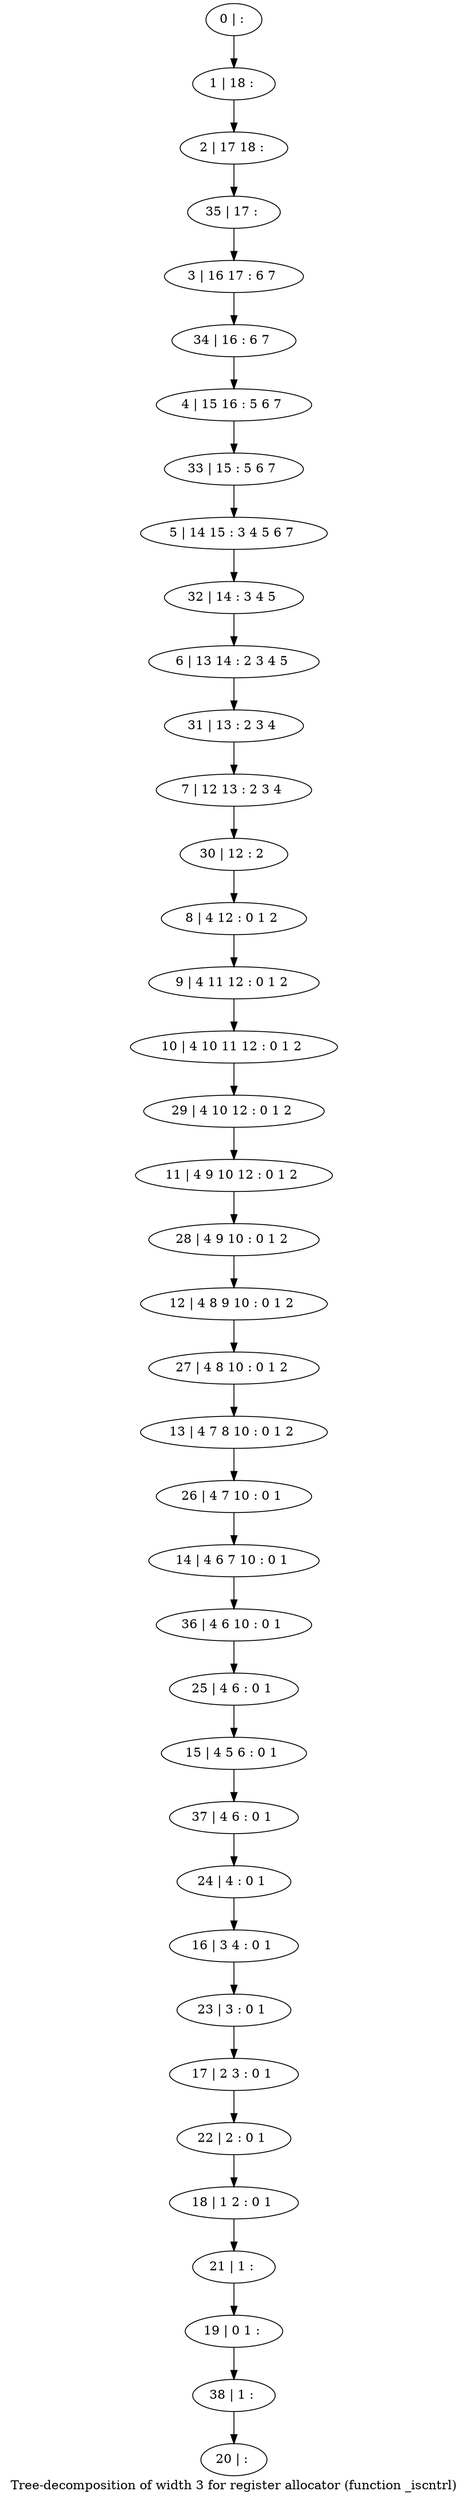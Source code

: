 digraph G {
graph [label="Tree-decomposition of width 3 for register allocator (function _iscntrl)"]
0[label="0 | : "];
1[label="1 | 18 : "];
2[label="2 | 17 18 : "];
3[label="3 | 16 17 : 6 7 "];
4[label="4 | 15 16 : 5 6 7 "];
5[label="5 | 14 15 : 3 4 5 6 7 "];
6[label="6 | 13 14 : 2 3 4 5 "];
7[label="7 | 12 13 : 2 3 4 "];
8[label="8 | 4 12 : 0 1 2 "];
9[label="9 | 4 11 12 : 0 1 2 "];
10[label="10 | 4 10 11 12 : 0 1 2 "];
11[label="11 | 4 9 10 12 : 0 1 2 "];
12[label="12 | 4 8 9 10 : 0 1 2 "];
13[label="13 | 4 7 8 10 : 0 1 2 "];
14[label="14 | 4 6 7 10 : 0 1 "];
15[label="15 | 4 5 6 : 0 1 "];
16[label="16 | 3 4 : 0 1 "];
17[label="17 | 2 3 : 0 1 "];
18[label="18 | 1 2 : 0 1 "];
19[label="19 | 0 1 : "];
20[label="20 | : "];
21[label="21 | 1 : "];
22[label="22 | 2 : 0 1 "];
23[label="23 | 3 : 0 1 "];
24[label="24 | 4 : 0 1 "];
25[label="25 | 4 6 : 0 1 "];
26[label="26 | 4 7 10 : 0 1 "];
27[label="27 | 4 8 10 : 0 1 2 "];
28[label="28 | 4 9 10 : 0 1 2 "];
29[label="29 | 4 10 12 : 0 1 2 "];
30[label="30 | 12 : 2 "];
31[label="31 | 13 : 2 3 4 "];
32[label="32 | 14 : 3 4 5 "];
33[label="33 | 15 : 5 6 7 "];
34[label="34 | 16 : 6 7 "];
35[label="35 | 17 : "];
36[label="36 | 4 6 10 : 0 1 "];
37[label="37 | 4 6 : 0 1 "];
38[label="38 | 1 : "];
0->1 ;
1->2 ;
8->9 ;
9->10 ;
21->19 ;
18->21 ;
22->18 ;
17->22 ;
23->17 ;
16->23 ;
24->16 ;
25->15 ;
26->14 ;
13->26 ;
27->13 ;
12->27 ;
28->12 ;
11->28 ;
29->11 ;
10->29 ;
30->8 ;
7->30 ;
31->7 ;
6->31 ;
32->6 ;
5->32 ;
33->5 ;
4->33 ;
34->4 ;
3->34 ;
35->3 ;
2->35 ;
36->25 ;
14->36 ;
37->24 ;
15->37 ;
38->20 ;
19->38 ;
}
